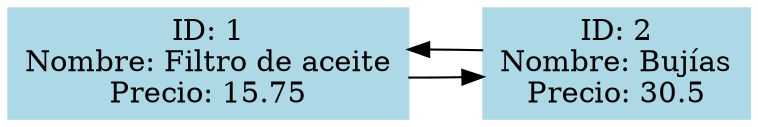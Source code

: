 digraph G {
    rankdir=LR;
    node [shape=box, style=filled, color=lightblue];
    repuesto0 [label="ID: 1\nNombre: Filtro de aceite\nPrecio: 15.75"];
    repuesto1 [label="ID: 2\nNombre: Bujías\nPrecio: 30.5"];
    repuesto0 -> repuesto1;
    repuesto1 -> repuesto0;
}
